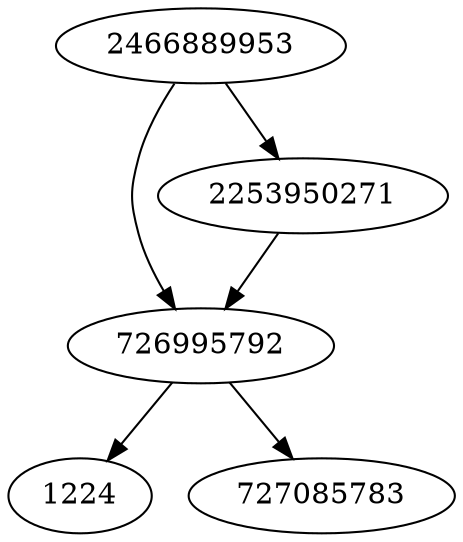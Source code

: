 strict digraph  {
2466889953;
1224;
726995792;
727085783;
2253950271;
2466889953 -> 2253950271;
2466889953 -> 726995792;
726995792 -> 727085783;
726995792 -> 1224;
2253950271 -> 726995792;
}
